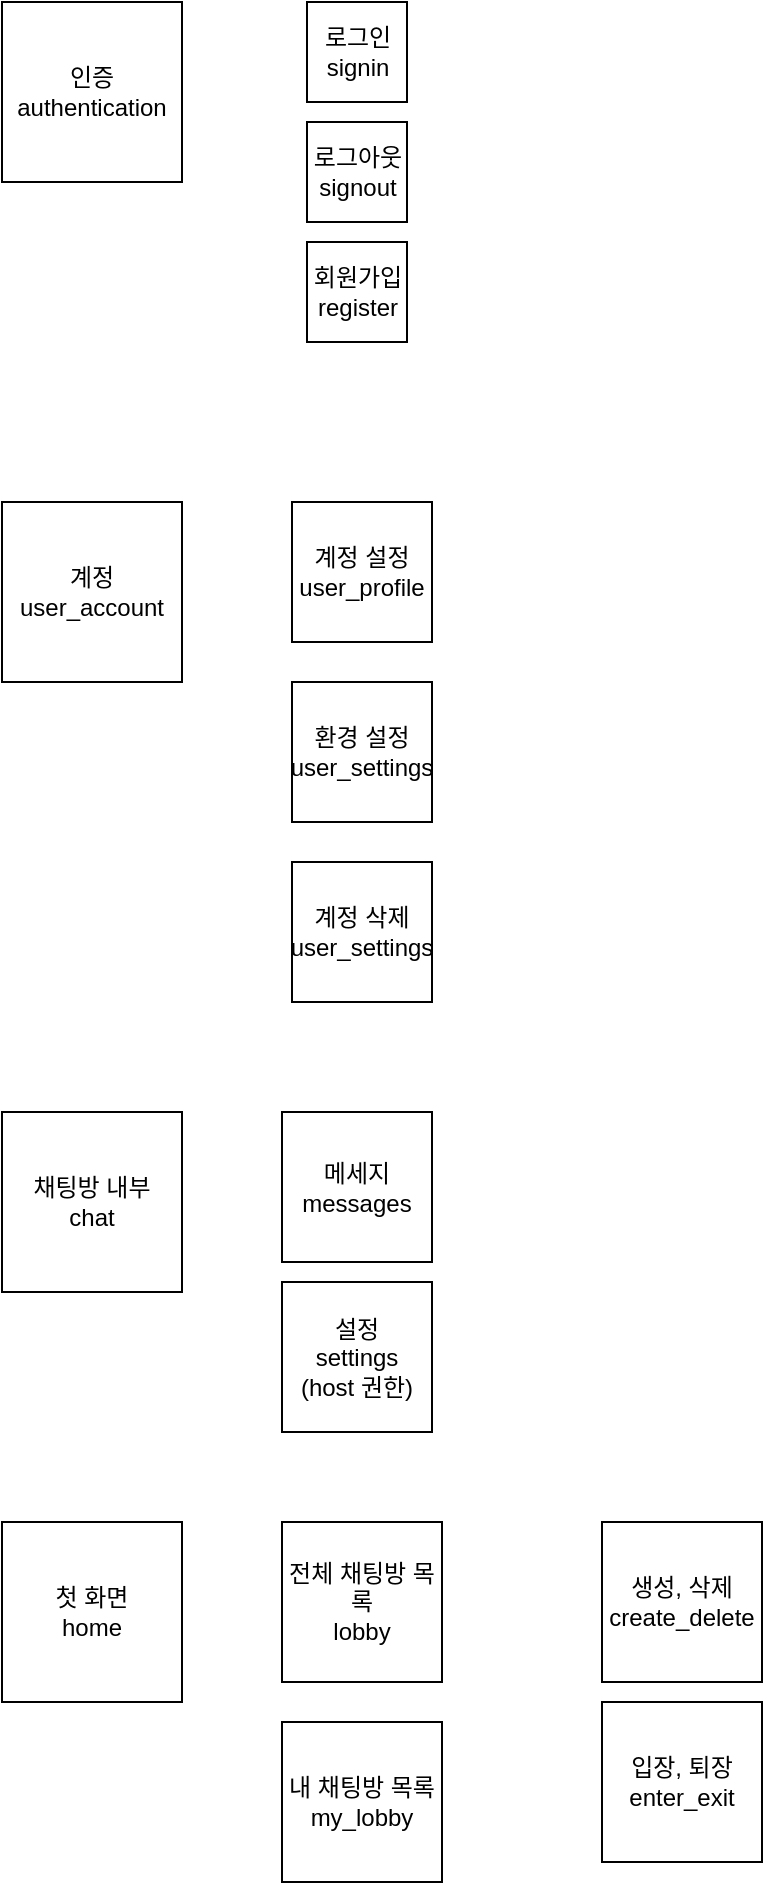 <mxfile version="24.0.2" type="github">
  <diagram name="페이지-1" id="R3X2M3-pAcKjLp77W0T4">
    <mxGraphModel dx="1050" dy="530" grid="1" gridSize="10" guides="1" tooltips="1" connect="1" arrows="1" fold="1" page="1" pageScale="1" pageWidth="827" pageHeight="1169" math="0" shadow="0">
      <root>
        <mxCell id="0" />
        <mxCell id="1" parent="0" />
        <mxCell id="9SrGxSWxUJ_v8hZyUirk-1" value="인증&lt;div&gt;authentication&lt;/div&gt;" style="whiteSpace=wrap;html=1;aspect=fixed;" parent="1" vertex="1">
          <mxGeometry x="20" y="30" width="90" height="90" as="geometry" />
        </mxCell>
        <mxCell id="aePrKIAzhRh7uTKZdlOW-2" value="&lt;div&gt;계정&lt;/div&gt;&lt;div&gt;user_account&lt;/div&gt;" style="whiteSpace=wrap;html=1;aspect=fixed;" parent="1" vertex="1">
          <mxGeometry x="20" y="280" width="90" height="90" as="geometry" />
        </mxCell>
        <mxCell id="aePrKIAzhRh7uTKZdlOW-3" value="&lt;div&gt;채팅방 내부&lt;/div&gt;&lt;div&gt;chat&lt;/div&gt;" style="whiteSpace=wrap;html=1;aspect=fixed;" parent="1" vertex="1">
          <mxGeometry x="20" y="585" width="90" height="90" as="geometry" />
        </mxCell>
        <mxCell id="aePrKIAzhRh7uTKZdlOW-4" value="&lt;div&gt;전체 채팅방 목록&lt;/div&gt;&lt;div&gt;lobby&lt;/div&gt;" style="whiteSpace=wrap;html=1;aspect=fixed;" parent="1" vertex="1">
          <mxGeometry x="160" y="790" width="80" height="80" as="geometry" />
        </mxCell>
        <mxCell id="aePrKIAzhRh7uTKZdlOW-5" value="첫 화면&lt;div&gt;home&lt;/div&gt;" style="whiteSpace=wrap;html=1;aspect=fixed;" parent="1" vertex="1">
          <mxGeometry x="20" y="790" width="90" height="90" as="geometry" />
        </mxCell>
        <mxCell id="aePrKIAzhRh7uTKZdlOW-6" value="&lt;div&gt;내 채팅방 목록&lt;/div&gt;&lt;div&gt;my_&lt;span style=&quot;background-color: initial;&quot;&gt;lobby&lt;/span&gt;&lt;/div&gt;" style="whiteSpace=wrap;html=1;aspect=fixed;" parent="1" vertex="1">
          <mxGeometry x="160" y="890" width="80" height="80" as="geometry" />
        </mxCell>
        <mxCell id="aePrKIAzhRh7uTKZdlOW-7" value="&lt;div&gt;로그인&lt;/div&gt;signin" style="whiteSpace=wrap;html=1;aspect=fixed;" parent="1" vertex="1">
          <mxGeometry x="172.5" y="30" width="50" height="50" as="geometry" />
        </mxCell>
        <mxCell id="aePrKIAzhRh7uTKZdlOW-9" value="&lt;div&gt;로그아웃&lt;/div&gt;signout" style="whiteSpace=wrap;html=1;aspect=fixed;" parent="1" vertex="1">
          <mxGeometry x="172.5" y="90" width="50" height="50" as="geometry" />
        </mxCell>
        <mxCell id="aePrKIAzhRh7uTKZdlOW-10" value="&lt;div&gt;회원가입register&lt;/div&gt;" style="whiteSpace=wrap;html=1;aspect=fixed;" parent="1" vertex="1">
          <mxGeometry x="172.5" y="150" width="50" height="50" as="geometry" />
        </mxCell>
        <mxCell id="aePrKIAzhRh7uTKZdlOW-12" value="계정 설정&lt;div&gt;&lt;/div&gt;&lt;div&gt;user_profile&lt;/div&gt;" style="whiteSpace=wrap;html=1;aspect=fixed;" parent="1" vertex="1">
          <mxGeometry x="165" y="280" width="70" height="70" as="geometry" />
        </mxCell>
        <mxCell id="aePrKIAzhRh7uTKZdlOW-15" value="환경 설정&lt;div&gt;&lt;/div&gt;&lt;div&gt;user_settings&lt;/div&gt;" style="whiteSpace=wrap;html=1;aspect=fixed;" parent="1" vertex="1">
          <mxGeometry x="165" y="370" width="70" height="70" as="geometry" />
        </mxCell>
        <mxCell id="aePrKIAzhRh7uTKZdlOW-17" value="계정 삭제&lt;div&gt;user_settings&lt;/div&gt;" style="whiteSpace=wrap;html=1;aspect=fixed;" parent="1" vertex="1">
          <mxGeometry x="165" y="460" width="70" height="70" as="geometry" />
        </mxCell>
        <mxCell id="PC-SjVzEcOUZYH48-COz-1" value="&lt;div&gt;&lt;span style=&quot;background-color: initial;&quot;&gt;생성, 삭제&lt;/span&gt;&lt;br&gt;&lt;/div&gt;&lt;div&gt;create_delete&lt;span style=&quot;background-color: initial;&quot;&gt;&lt;br&gt;&lt;/span&gt;&lt;/div&gt;" style="whiteSpace=wrap;html=1;aspect=fixed;" vertex="1" parent="1">
          <mxGeometry x="320" y="790" width="80" height="80" as="geometry" />
        </mxCell>
        <mxCell id="PC-SjVzEcOUZYH48-COz-2" value="입장, 퇴장&lt;div&gt;enter_exit&lt;/div&gt;" style="whiteSpace=wrap;html=1;aspect=fixed;" vertex="1" parent="1">
          <mxGeometry x="320" y="880" width="80" height="80" as="geometry" />
        </mxCell>
        <mxCell id="PC-SjVzEcOUZYH48-COz-7" value="&lt;div&gt;메세지&lt;/div&gt;&lt;div&gt;messages&lt;/div&gt;" style="whiteSpace=wrap;html=1;aspect=fixed;" vertex="1" parent="1">
          <mxGeometry x="160" y="585" width="75" height="75" as="geometry" />
        </mxCell>
        <mxCell id="PC-SjVzEcOUZYH48-COz-9" value="&lt;div&gt;설정&lt;/div&gt;&lt;div&gt;settings&lt;/div&gt;&lt;div&gt;(host 권한)&lt;/div&gt;" style="whiteSpace=wrap;html=1;aspect=fixed;" vertex="1" parent="1">
          <mxGeometry x="160" y="670" width="75" height="75" as="geometry" />
        </mxCell>
      </root>
    </mxGraphModel>
  </diagram>
</mxfile>
